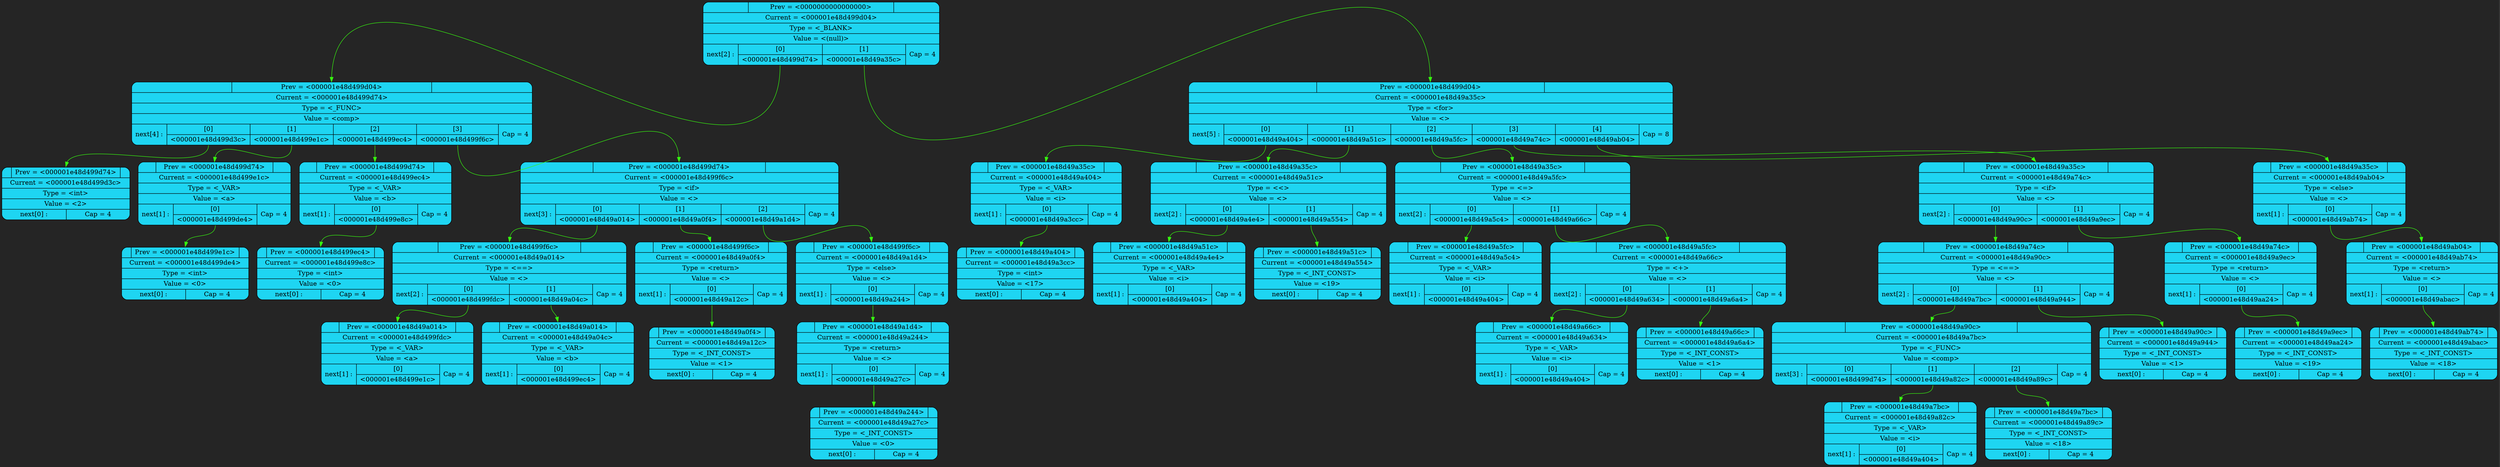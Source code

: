 digraph Tree_0 {
	graph [dpi = 200];
	bgcolor = "#252525"
	rankdir = TB
	"Nod_0" [shape = "Mrecord", style = "filled", fillcolor = "#1ed5f2", label = "{ { | <prev> Prev = &lt;0000000000000000&gt; | } | Current = &lt;000001e48d499d04&gt; | Type = &lt;_BLANK&gt; | Value = &lt;(null)&gt; | {next[2] :  | { [0] | <next_0> &lt;000001e48d499d74&gt; } | { [1] | <next_1> &lt;000001e48d49a35c&gt; } | Cap = 4 }}"]
	"Nod_1" [shape = "Mrecord", style = "filled", fillcolor = "#1ed5f2", label = "{ { | <prev> Prev = &lt;000001e48d499d04&gt; | } | Current = &lt;000001e48d499d74&gt; | Type = &lt;_FUNC&gt; | Value = &lt;comp&gt; | {next[4] :  | { [0] | <next_0> &lt;000001e48d499d3c&gt; } | { [1] | <next_1> &lt;000001e48d499e1c&gt; } | { [2] | <next_2> &lt;000001e48d499ec4&gt; } | { [3] | <next_3> &lt;000001e48d499f6c&gt; } | Cap = 4 }}"]
	"Nod_2" [shape = "Mrecord", style = "filled", fillcolor = "#1ed5f2", label = "{ { | <prev> Prev = &lt;000001e48d499d74&gt; | } | Current = &lt;000001e48d499d3c&gt; | Type = &lt;int&gt; | Value = &lt;2&gt; | {next[0] :  | Cap = 4 }}"]
	"Nod_3" [shape = "Mrecord", style = "filled", fillcolor = "#1ed5f2", label = "{ { | <prev> Prev = &lt;000001e48d499d74&gt; | } | Current = &lt;000001e48d499e1c&gt; | Type = &lt;_VAR&gt; | Value = &lt;a&gt; | {next[1] :  | { [0] | <next_0> &lt;000001e48d499de4&gt; } | Cap = 4 }}"]
	"Nod_4" [shape = "Mrecord", style = "filled", fillcolor = "#1ed5f2", label = "{ { | <prev> Prev = &lt;000001e48d499e1c&gt; | } | Current = &lt;000001e48d499de4&gt; | Type = &lt;int&gt; | Value = &lt;0&gt; | {next[0] :  | Cap = 4 }}"]
	"Nod_5" [shape = "Mrecord", style = "filled", fillcolor = "#1ed5f2", label = "{ { | <prev> Prev = &lt;000001e48d499d74&gt; | } | Current = &lt;000001e48d499ec4&gt; | Type = &lt;_VAR&gt; | Value = &lt;b&gt; | {next[1] :  | { [0] | <next_0> &lt;000001e48d499e8c&gt; } | Cap = 4 }}"]
	"Nod_6" [shape = "Mrecord", style = "filled", fillcolor = "#1ed5f2", label = "{ { | <prev> Prev = &lt;000001e48d499ec4&gt; | } | Current = &lt;000001e48d499e8c&gt; | Type = &lt;int&gt; | Value = &lt;0&gt; | {next[0] :  | Cap = 4 }}"]
	"Nod_7" [shape = "Mrecord", style = "filled", fillcolor = "#1ed5f2", label = "{ { | <prev> Prev = &lt;000001e48d499d74&gt; | } | Current = &lt;000001e48d499f6c&gt; | Type = &lt;if&gt; | Value = &lt;&gt; | {next[3] :  | { [0] | <next_0> &lt;000001e48d49a014&gt; } | { [1] | <next_1> &lt;000001e48d49a0f4&gt; } | { [2] | <next_2> &lt;000001e48d49a1d4&gt; } | Cap = 4 }}"]
	"Nod_8" [shape = "Mrecord", style = "filled", fillcolor = "#1ed5f2", label = "{ { | <prev> Prev = &lt;000001e48d499f6c&gt; | } | Current = &lt;000001e48d49a014&gt; | Type = &lt;==&gt; | Value = &lt;&gt; | {next[2] :  | { [0] | <next_0> &lt;000001e48d499fdc&gt; } | { [1] | <next_1> &lt;000001e48d49a04c&gt; } | Cap = 4 }}"]
	"Nod_9" [shape = "Mrecord", style = "filled", fillcolor = "#1ed5f2", label = "{ { | <prev> Prev = &lt;000001e48d49a014&gt; | } | Current = &lt;000001e48d499fdc&gt; | Type = &lt;_VAR&gt; | Value = &lt;a&gt; | {next[1] :  | { [0] | <next_0> &lt;000001e48d499e1c&gt; } | Cap = 4 }}"]
	"Nod_10" [shape = "Mrecord", style = "filled", fillcolor = "#1ed5f2", label = "{ { | <prev> Prev = &lt;000001e48d49a014&gt; | } | Current = &lt;000001e48d49a04c&gt; | Type = &lt;_VAR&gt; | Value = &lt;b&gt; | {next[1] :  | { [0] | <next_0> &lt;000001e48d499ec4&gt; } | Cap = 4 }}"]
	"Nod_11" [shape = "Mrecord", style = "filled", fillcolor = "#1ed5f2", label = "{ { | <prev> Prev = &lt;000001e48d499f6c&gt; | } | Current = &lt;000001e48d49a0f4&gt; | Type = &lt;return&gt; | Value = &lt;&gt; | {next[1] :  | { [0] | <next_0> &lt;000001e48d49a12c&gt; } | Cap = 4 }}"]
	"Nod_12" [shape = "Mrecord", style = "filled", fillcolor = "#1ed5f2", label = "{ { | <prev> Prev = &lt;000001e48d49a0f4&gt; | } | Current = &lt;000001e48d49a12c&gt; | Type = &lt;_INT_CONST&gt; | Value = &lt;1&gt; | {next[0] :  | Cap = 4 }}"]
	"Nod_13" [shape = "Mrecord", style = "filled", fillcolor = "#1ed5f2", label = "{ { | <prev> Prev = &lt;000001e48d499f6c&gt; | } | Current = &lt;000001e48d49a1d4&gt; | Type = &lt;else&gt; | Value = &lt;&gt; | {next[1] :  | { [0] | <next_0> &lt;000001e48d49a244&gt; } | Cap = 4 }}"]
	"Nod_14" [shape = "Mrecord", style = "filled", fillcolor = "#1ed5f2", label = "{ { | <prev> Prev = &lt;000001e48d49a1d4&gt; | } | Current = &lt;000001e48d49a244&gt; | Type = &lt;return&gt; | Value = &lt;&gt; | {next[1] :  | { [0] | <next_0> &lt;000001e48d49a27c&gt; } | Cap = 4 }}"]
	"Nod_15" [shape = "Mrecord", style = "filled", fillcolor = "#1ed5f2", label = "{ { | <prev> Prev = &lt;000001e48d49a244&gt; | } | Current = &lt;000001e48d49a27c&gt; | Type = &lt;_INT_CONST&gt; | Value = &lt;0&gt; | {next[0] :  | Cap = 4 }}"]
	"Nod_16" [shape = "Mrecord", style = "filled", fillcolor = "#1ed5f2", label = "{ { | <prev> Prev = &lt;000001e48d499d04&gt; | } | Current = &lt;000001e48d49a35c&gt; | Type = &lt;for&gt; | Value = &lt;&gt; | {next[5] :  | { [0] | <next_0> &lt;000001e48d49a404&gt; } | { [1] | <next_1> &lt;000001e48d49a51c&gt; } | { [2] | <next_2> &lt;000001e48d49a5fc&gt; } | { [3] | <next_3> &lt;000001e48d49a74c&gt; } | { [4] | <next_4> &lt;000001e48d49ab04&gt; } | Cap = 8 }}"]
	"Nod_17" [shape = "Mrecord", style = "filled", fillcolor = "#1ed5f2", label = "{ { | <prev> Prev = &lt;000001e48d49a35c&gt; | } | Current = &lt;000001e48d49a404&gt; | Type = &lt;_VAR&gt; | Value = &lt;i&gt; | {next[1] :  | { [0] | <next_0> &lt;000001e48d49a3cc&gt; } | Cap = 4 }}"]
	"Nod_18" [shape = "Mrecord", style = "filled", fillcolor = "#1ed5f2", label = "{ { | <prev> Prev = &lt;000001e48d49a404&gt; | } | Current = &lt;000001e48d49a3cc&gt; | Type = &lt;int&gt; | Value = &lt;17&gt; | {next[0] :  | Cap = 4 }}"]
	"Nod_19" [shape = "Mrecord", style = "filled", fillcolor = "#1ed5f2", label = "{ { | <prev> Prev = &lt;000001e48d49a35c&gt; | } | Current = &lt;000001e48d49a51c&gt; | Type = &lt;&lt;&gt; | Value = &lt;&gt; | {next[2] :  | { [0] | <next_0> &lt;000001e48d49a4e4&gt; } | { [1] | <next_1> &lt;000001e48d49a554&gt; } | Cap = 4 }}"]
	"Nod_20" [shape = "Mrecord", style = "filled", fillcolor = "#1ed5f2", label = "{ { | <prev> Prev = &lt;000001e48d49a51c&gt; | } | Current = &lt;000001e48d49a4e4&gt; | Type = &lt;_VAR&gt; | Value = &lt;i&gt; | {next[1] :  | { [0] | <next_0> &lt;000001e48d49a404&gt; } | Cap = 4 }}"]
	"Nod_21" [shape = "Mrecord", style = "filled", fillcolor = "#1ed5f2", label = "{ { | <prev> Prev = &lt;000001e48d49a51c&gt; | } | Current = &lt;000001e48d49a554&gt; | Type = &lt;_INT_CONST&gt; | Value = &lt;19&gt; | {next[0] :  | Cap = 4 }}"]
	"Nod_22" [shape = "Mrecord", style = "filled", fillcolor = "#1ed5f2", label = "{ { | <prev> Prev = &lt;000001e48d49a35c&gt; | } | Current = &lt;000001e48d49a5fc&gt; | Type = &lt;=&gt; | Value = &lt;&gt; | {next[2] :  | { [0] | <next_0> &lt;000001e48d49a5c4&gt; } | { [1] | <next_1> &lt;000001e48d49a66c&gt; } | Cap = 4 }}"]
	"Nod_23" [shape = "Mrecord", style = "filled", fillcolor = "#1ed5f2", label = "{ { | <prev> Prev = &lt;000001e48d49a5fc&gt; | } | Current = &lt;000001e48d49a5c4&gt; | Type = &lt;_VAR&gt; | Value = &lt;i&gt; | {next[1] :  | { [0] | <next_0> &lt;000001e48d49a404&gt; } | Cap = 4 }}"]
	"Nod_24" [shape = "Mrecord", style = "filled", fillcolor = "#1ed5f2", label = "{ { | <prev> Prev = &lt;000001e48d49a5fc&gt; | } | Current = &lt;000001e48d49a66c&gt; | Type = &lt;+&gt; | Value = &lt;&gt; | {next[2] :  | { [0] | <next_0> &lt;000001e48d49a634&gt; } | { [1] | <next_1> &lt;000001e48d49a6a4&gt; } | Cap = 4 }}"]
	"Nod_25" [shape = "Mrecord", style = "filled", fillcolor = "#1ed5f2", label = "{ { | <prev> Prev = &lt;000001e48d49a66c&gt; | } | Current = &lt;000001e48d49a634&gt; | Type = &lt;_VAR&gt; | Value = &lt;i&gt; | {next[1] :  | { [0] | <next_0> &lt;000001e48d49a404&gt; } | Cap = 4 }}"]
	"Nod_26" [shape = "Mrecord", style = "filled", fillcolor = "#1ed5f2", label = "{ { | <prev> Prev = &lt;000001e48d49a66c&gt; | } | Current = &lt;000001e48d49a6a4&gt; | Type = &lt;_INT_CONST&gt; | Value = &lt;1&gt; | {next[0] :  | Cap = 4 }}"]
	"Nod_27" [shape = "Mrecord", style = "filled", fillcolor = "#1ed5f2", label = "{ { | <prev> Prev = &lt;000001e48d49a35c&gt; | } | Current = &lt;000001e48d49a74c&gt; | Type = &lt;if&gt; | Value = &lt;&gt; | {next[2] :  | { [0] | <next_0> &lt;000001e48d49a90c&gt; } | { [1] | <next_1> &lt;000001e48d49a9ec&gt; } | Cap = 4 }}"]
	"Nod_28" [shape = "Mrecord", style = "filled", fillcolor = "#1ed5f2", label = "{ { | <prev> Prev = &lt;000001e48d49a74c&gt; | } | Current = &lt;000001e48d49a90c&gt; | Type = &lt;==&gt; | Value = &lt;&gt; | {next[2] :  | { [0] | <next_0> &lt;000001e48d49a7bc&gt; } | { [1] | <next_1> &lt;000001e48d49a944&gt; } | Cap = 4 }}"]
	"Nod_29" [shape = "Mrecord", style = "filled", fillcolor = "#1ed5f2", label = "{ { | <prev> Prev = &lt;000001e48d49a90c&gt; | } | Current = &lt;000001e48d49a7bc&gt; | Type = &lt;_FUNC&gt; | Value = &lt;comp&gt; | {next[3] :  | { [0] | <next_0> &lt;000001e48d499d74&gt; } | { [1] | <next_1> &lt;000001e48d49a82c&gt; } | { [2] | <next_2> &lt;000001e48d49a89c&gt; } | Cap = 4 }}"]
	"Nod_30" [shape = "Mrecord", style = "filled", fillcolor = "#1ed5f2", label = "{ { | <prev> Prev = &lt;000001e48d49a7bc&gt; | } | Current = &lt;000001e48d49a82c&gt; | Type = &lt;_VAR&gt; | Value = &lt;i&gt; | {next[1] :  | { [0] | <next_0> &lt;000001e48d49a404&gt; } | Cap = 4 }}"]
	"Nod_31" [shape = "Mrecord", style = "filled", fillcolor = "#1ed5f2", label = "{ { | <prev> Prev = &lt;000001e48d49a7bc&gt; | } | Current = &lt;000001e48d49a89c&gt; | Type = &lt;_INT_CONST&gt; | Value = &lt;18&gt; | {next[0] :  | Cap = 4 }}"]
	"Nod_32" [shape = "Mrecord", style = "filled", fillcolor = "#1ed5f2", label = "{ { | <prev> Prev = &lt;000001e48d49a90c&gt; | } | Current = &lt;000001e48d49a944&gt; | Type = &lt;_INT_CONST&gt; | Value = &lt;1&gt; | {next[0] :  | Cap = 4 }}"]
	"Nod_33" [shape = "Mrecord", style = "filled", fillcolor = "#1ed5f2", label = "{ { | <prev> Prev = &lt;000001e48d49a74c&gt; | } | Current = &lt;000001e48d49a9ec&gt; | Type = &lt;return&gt; | Value = &lt;&gt; | {next[1] :  | { [0] | <next_0> &lt;000001e48d49aa24&gt; } | Cap = 4 }}"]
	"Nod_34" [shape = "Mrecord", style = "filled", fillcolor = "#1ed5f2", label = "{ { | <prev> Prev = &lt;000001e48d49a9ec&gt; | } | Current = &lt;000001e48d49aa24&gt; | Type = &lt;_INT_CONST&gt; | Value = &lt;19&gt; | {next[0] :  | Cap = 4 }}"]
	"Nod_35" [shape = "Mrecord", style = "filled", fillcolor = "#1ed5f2", label = "{ { | <prev> Prev = &lt;000001e48d49a35c&gt; | } | Current = &lt;000001e48d49ab04&gt; | Type = &lt;else&gt; | Value = &lt;&gt; | {next[1] :  | { [0] | <next_0> &lt;000001e48d49ab74&gt; } | Cap = 4 }}"]
	"Nod_36" [shape = "Mrecord", style = "filled", fillcolor = "#1ed5f2", label = "{ { | <prev> Prev = &lt;000001e48d49ab04&gt; | } | Current = &lt;000001e48d49ab74&gt; | Type = &lt;return&gt; | Value = &lt;&gt; | {next[1] :  | { [0] | <next_0> &lt;000001e48d49abac&gt; } | Cap = 4 }}"]
	"Nod_37" [shape = "Mrecord", style = "filled", fillcolor = "#1ed5f2", label = "{ { | <prev> Prev = &lt;000001e48d49ab74&gt; | } | Current = &lt;000001e48d49abac&gt; | Type = &lt;_INT_CONST&gt; | Value = &lt;18&gt; | {next[0] :  | Cap = 4 }}"]
	{rank = same;  Nod_0;}
	{rank = same;  Nod_1; Nod_16;}
	{rank = same;  Nod_2; Nod_3; Nod_5; Nod_7; Nod_17; Nod_19; Nod_22; Nod_27; Nod_35;}
	{rank = same;  Nod_4; Nod_6; Nod_8; Nod_11; Nod_13; Nod_18; Nod_20; Nod_21; Nod_23; Nod_24; Nod_28; Nod_33; Nod_36;}
	{rank = same;  Nod_9; Nod_10; Nod_12; Nod_14; Nod_25; Nod_26; Nod_29; Nod_32; Nod_34; Nod_37;}
	{rank = same;  Nod_15; Nod_30; Nod_31;}
	"Nod_0":next_0 -> "Nod_1":prev [color = "#36f70f"];
	"Nod_1":next_0 -> "Nod_2":prev [color = "#36f70f"];
	"Nod_1":next_1 -> "Nod_3":prev [color = "#36f70f"];
	"Nod_3":next_0 -> "Nod_4":prev [color = "#36f70f"];
	"Nod_1":next_2 -> "Nod_5":prev [color = "#36f70f"];
	"Nod_5":next_0 -> "Nod_6":prev [color = "#36f70f"];
	"Nod_1":next_3 -> "Nod_7":prev [color = "#36f70f"];
	"Nod_7":next_0 -> "Nod_8":prev [color = "#36f70f"];
	"Nod_8":next_0 -> "Nod_9":prev [color = "#36f70f"];
	"Nod_8":next_1 -> "Nod_10":prev [color = "#36f70f"];
	"Nod_7":next_1 -> "Nod_11":prev [color = "#36f70f"];
	"Nod_11":next_0 -> "Nod_12":prev [color = "#36f70f"];
	"Nod_7":next_2 -> "Nod_13":prev [color = "#36f70f"];
	"Nod_13":next_0 -> "Nod_14":prev [color = "#36f70f"];
	"Nod_14":next_0 -> "Nod_15":prev [color = "#36f70f"];
	"Nod_0":next_1 -> "Nod_16":prev [color = "#36f70f"];
	"Nod_16":next_0 -> "Nod_17":prev [color = "#36f70f"];
	"Nod_17":next_0 -> "Nod_18":prev [color = "#36f70f"];
	"Nod_16":next_1 -> "Nod_19":prev [color = "#36f70f"];
	"Nod_19":next_0 -> "Nod_20":prev [color = "#36f70f"];
	"Nod_19":next_1 -> "Nod_21":prev [color = "#36f70f"];
	"Nod_16":next_2 -> "Nod_22":prev [color = "#36f70f"];
	"Nod_22":next_0 -> "Nod_23":prev [color = "#36f70f"];
	"Nod_22":next_1 -> "Nod_24":prev [color = "#36f70f"];
	"Nod_24":next_0 -> "Nod_25":prev [color = "#36f70f"];
	"Nod_24":next_1 -> "Nod_26":prev [color = "#36f70f"];
	"Nod_16":next_3 -> "Nod_27":prev [color = "#36f70f"];
	"Nod_27":next_0 -> "Nod_28":prev [color = "#36f70f"];
	"Nod_28":next_0 -> "Nod_29":prev [color = "#36f70f"];
	"Nod_29":next_1 -> "Nod_30":prev [color = "#36f70f"];
	"Nod_29":next_2 -> "Nod_31":prev [color = "#36f70f"];
	"Nod_28":next_1 -> "Nod_32":prev [color = "#36f70f"];
	"Nod_27":next_1 -> "Nod_33":prev [color = "#36f70f"];
	"Nod_33":next_0 -> "Nod_34":prev [color = "#36f70f"];
	"Nod_16":next_4 -> "Nod_35":prev [color = "#36f70f"];
	"Nod_35":next_0 -> "Nod_36":prev [color = "#36f70f"];
	"Nod_36":next_0 -> "Nod_37":prev [color = "#36f70f"];
}